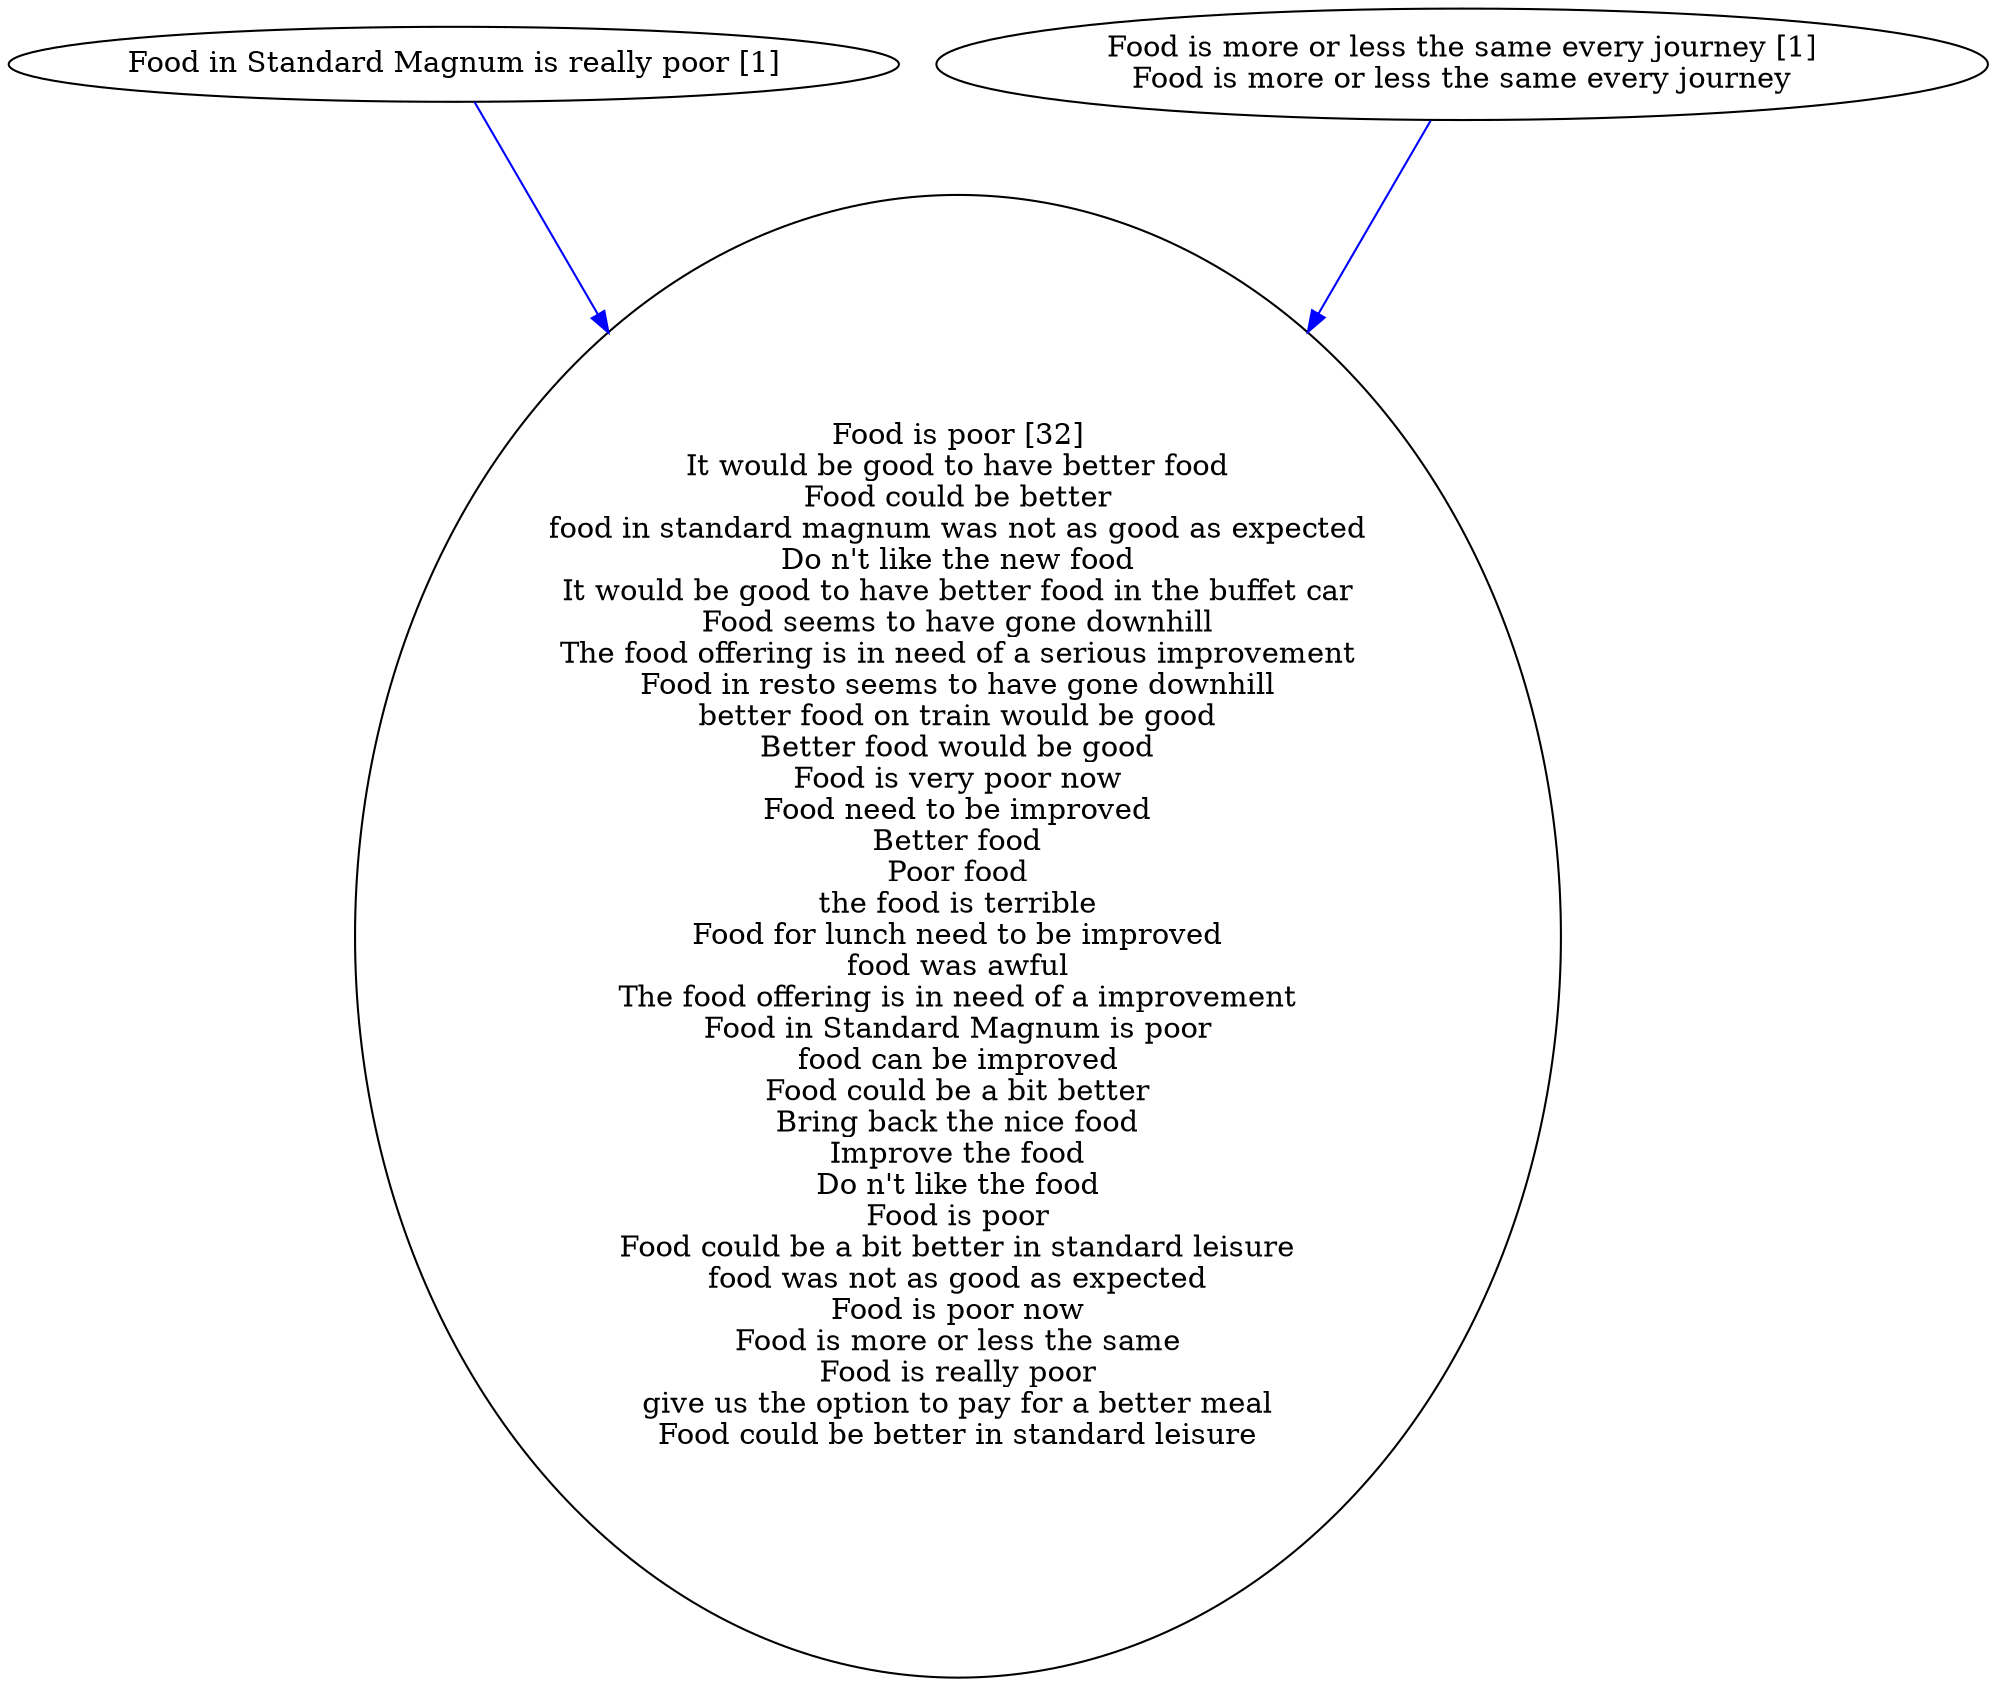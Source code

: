 digraph collapsedGraph {
"Food is poor [32]\nIt would be good to have better food\nFood could be better\nfood in standard magnum was not as good as expected\nDo n't like the new food\nIt would be good to have better food in the buffet car\nFood seems to have gone downhill\nThe food offering is in need of a serious improvement\nFood in resto seems to have gone downhill\nbetter food on train would be good\nBetter food would be good\nFood is very poor now\nFood need to be improved\nBetter food\nPoor food\nthe food is terrible\nFood for lunch need to be improved\nfood was awful\nThe food offering is in need of a improvement\nFood in Standard Magnum is poor\nfood can be improved\nFood could be a bit better\nBring back the nice food\nImprove the food\nDo n't like the food\nFood is poor\nFood could be a bit better in standard leisure\nfood was not as good as expected\nFood is poor now\nFood is more or less the same\nFood is really poor\ngive us the option to pay for a better meal\nFood could be better in standard leisure""Food in Standard Magnum is really poor [1]""Food is more or less the same every journey [1]\nFood is more or less the same every journey""Food in Standard Magnum is really poor [1]" -> "Food is poor [32]\nIt would be good to have better food\nFood could be better\nfood in standard magnum was not as good as expected\nDo n't like the new food\nIt would be good to have better food in the buffet car\nFood seems to have gone downhill\nThe food offering is in need of a serious improvement\nFood in resto seems to have gone downhill\nbetter food on train would be good\nBetter food would be good\nFood is very poor now\nFood need to be improved\nBetter food\nPoor food\nthe food is terrible\nFood for lunch need to be improved\nfood was awful\nThe food offering is in need of a improvement\nFood in Standard Magnum is poor\nfood can be improved\nFood could be a bit better\nBring back the nice food\nImprove the food\nDo n't like the food\nFood is poor\nFood could be a bit better in standard leisure\nfood was not as good as expected\nFood is poor now\nFood is more or less the same\nFood is really poor\ngive us the option to pay for a better meal\nFood could be better in standard leisure" [color=blue]
"Food is more or less the same every journey [1]\nFood is more or less the same every journey" -> "Food is poor [32]\nIt would be good to have better food\nFood could be better\nfood in standard magnum was not as good as expected\nDo n't like the new food\nIt would be good to have better food in the buffet car\nFood seems to have gone downhill\nThe food offering is in need of a serious improvement\nFood in resto seems to have gone downhill\nbetter food on train would be good\nBetter food would be good\nFood is very poor now\nFood need to be improved\nBetter food\nPoor food\nthe food is terrible\nFood for lunch need to be improved\nfood was awful\nThe food offering is in need of a improvement\nFood in Standard Magnum is poor\nfood can be improved\nFood could be a bit better\nBring back the nice food\nImprove the food\nDo n't like the food\nFood is poor\nFood could be a bit better in standard leisure\nfood was not as good as expected\nFood is poor now\nFood is more or less the same\nFood is really poor\ngive us the option to pay for a better meal\nFood could be better in standard leisure" [color=blue]
}